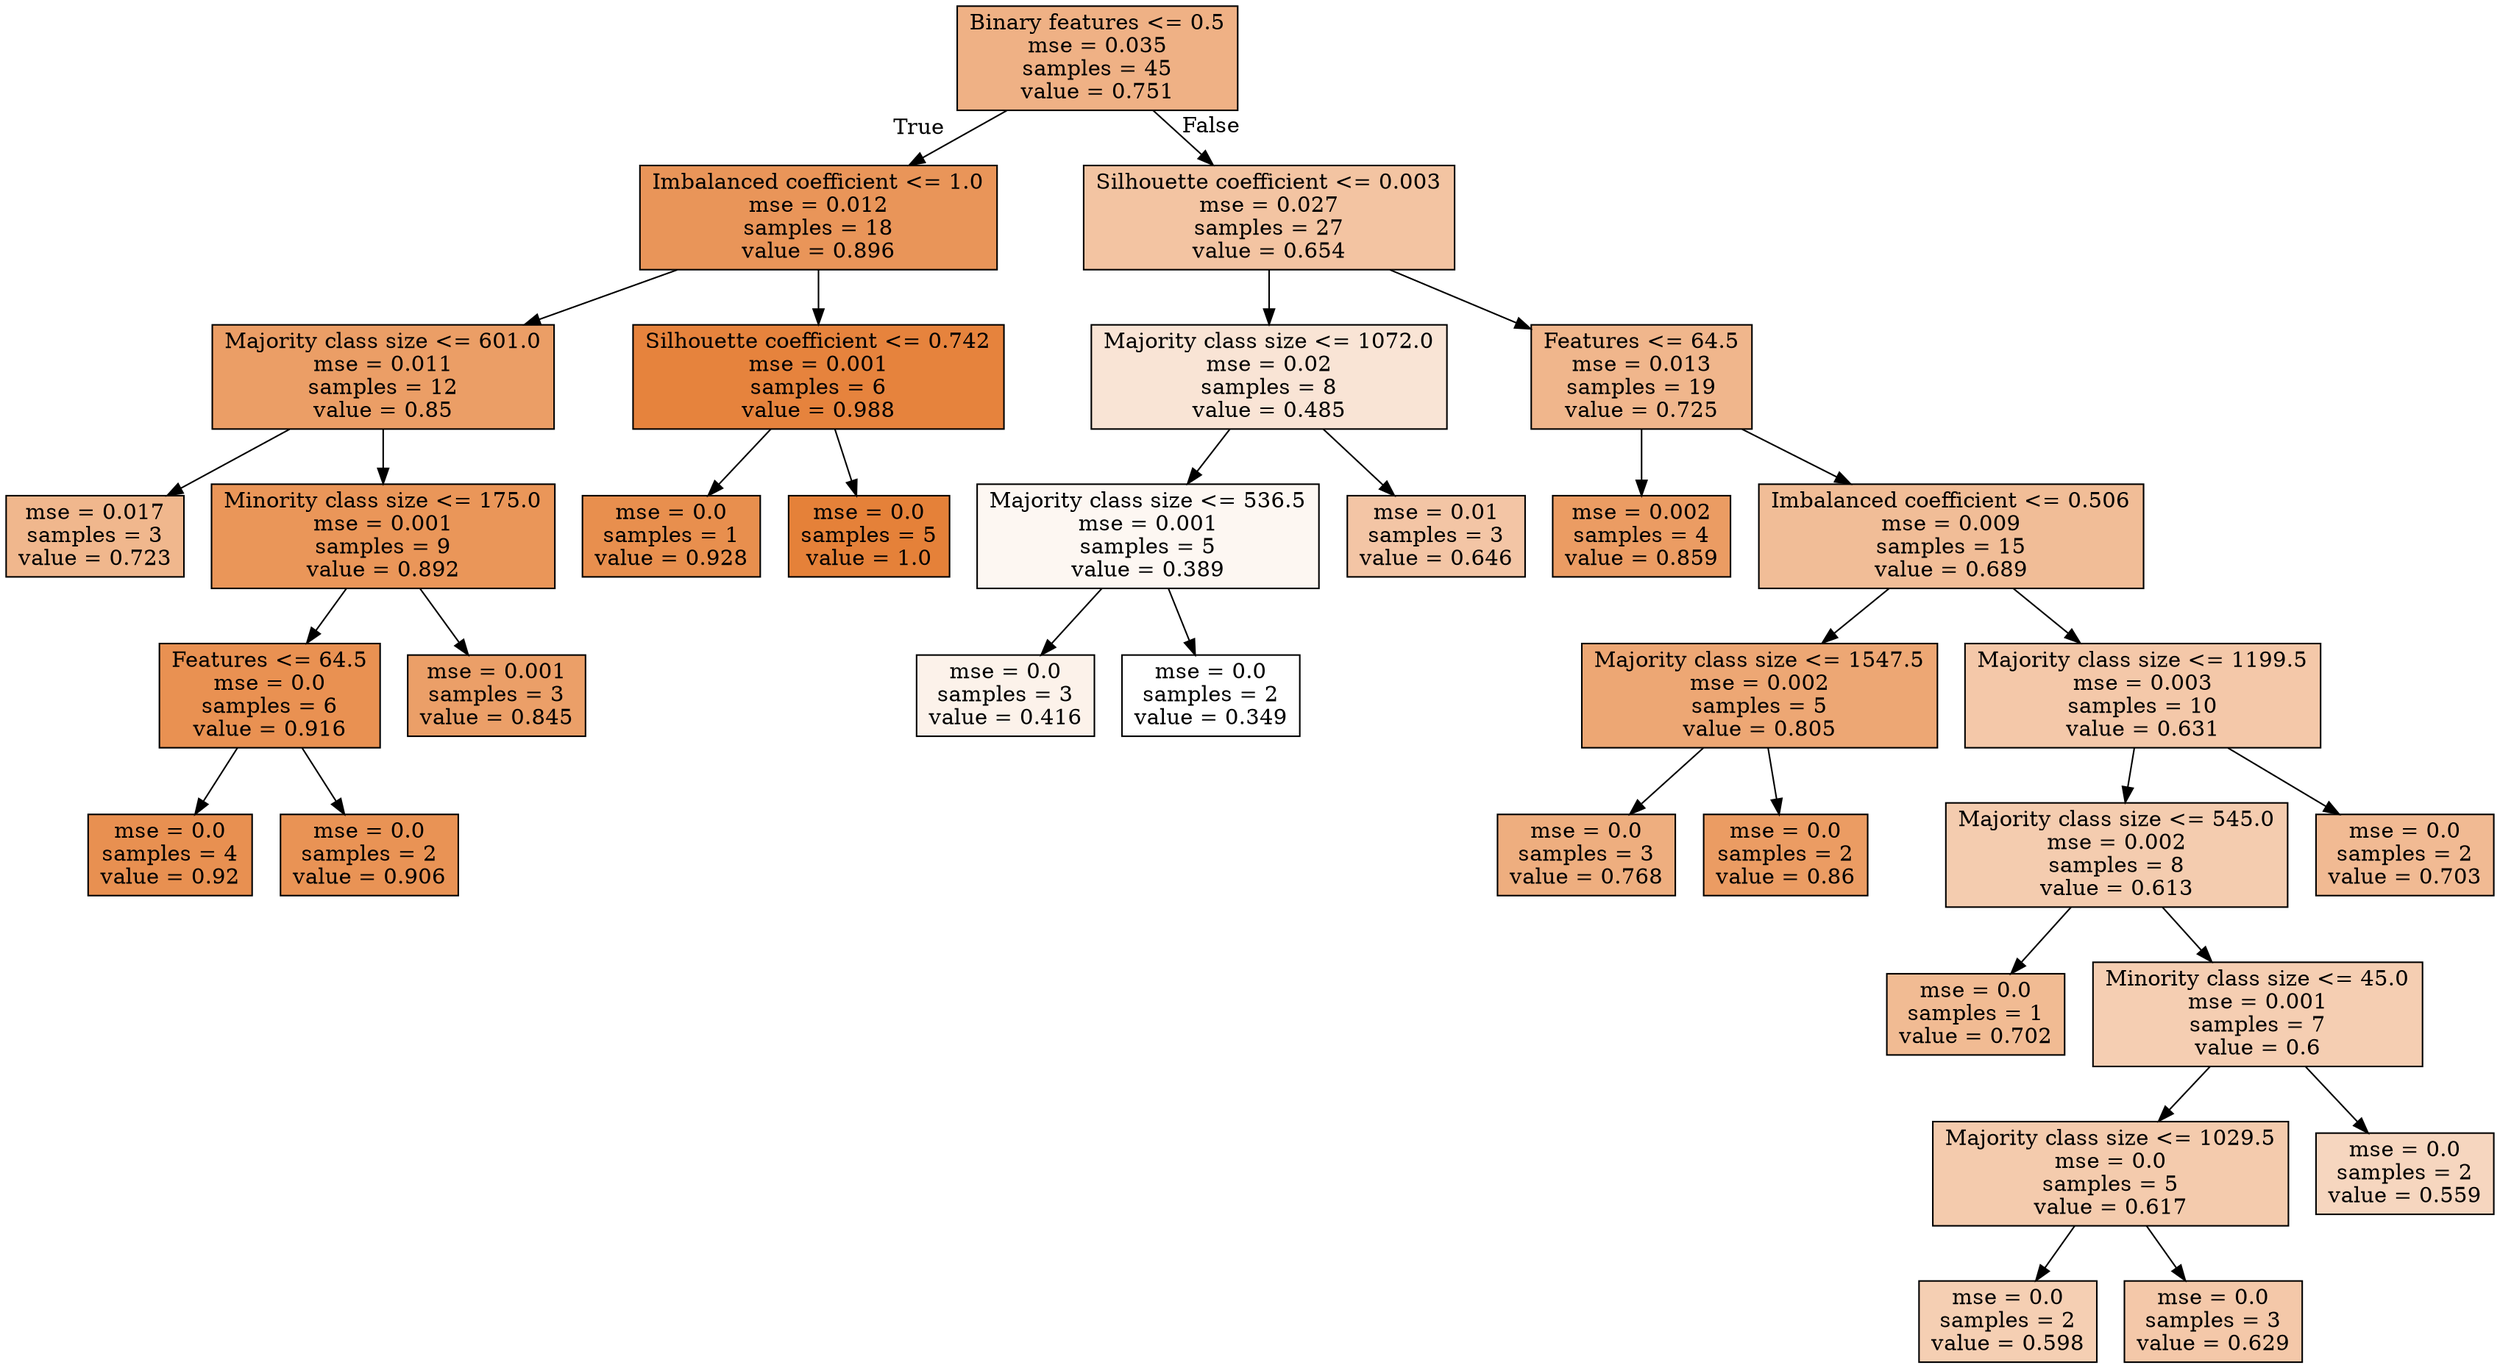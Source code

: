digraph Tree {
node [shape=box, style="filled", color="black"] ;
0 [label="Binary features <= 0.5\nmse = 0.035\nsamples = 45\nvalue = 0.751", fillcolor="#e581399d"] ;
1 [label="Imbalanced coefficient <= 1.0\nmse = 0.012\nsamples = 18\nvalue = 0.896", fillcolor="#e58139d6"] ;
0 -> 1 [labeldistance=2.5, labelangle=45, headlabel="True"] ;
2 [label="Majority class size <= 601.0\nmse = 0.011\nsamples = 12\nvalue = 0.85", fillcolor="#e58139c4"] ;
1 -> 2 ;
3 [label="mse = 0.017\nsamples = 3\nvalue = 0.723", fillcolor="#e5813992"] ;
2 -> 3 ;
4 [label="Minority class size <= 175.0\nmse = 0.001\nsamples = 9\nvalue = 0.892", fillcolor="#e58139d5"] ;
2 -> 4 ;
5 [label="Features <= 64.5\nmse = 0.0\nsamples = 6\nvalue = 0.916", fillcolor="#e58139de"] ;
4 -> 5 ;
6 [label="mse = 0.0\nsamples = 4\nvalue = 0.92", fillcolor="#e58139e0"] ;
5 -> 6 ;
7 [label="mse = 0.0\nsamples = 2\nvalue = 0.906", fillcolor="#e58139da"] ;
5 -> 7 ;
8 [label="mse = 0.001\nsamples = 3\nvalue = 0.845", fillcolor="#e58139c2"] ;
4 -> 8 ;
9 [label="Silhouette coefficient <= 0.742\nmse = 0.001\nsamples = 6\nvalue = 0.988", fillcolor="#e58139fa"] ;
1 -> 9 ;
10 [label="mse = 0.0\nsamples = 1\nvalue = 0.928", fillcolor="#e58139e3"] ;
9 -> 10 ;
11 [label="mse = 0.0\nsamples = 5\nvalue = 1.0", fillcolor="#e58139ff"] ;
9 -> 11 ;
12 [label="Silhouette coefficient <= 0.003\nmse = 0.027\nsamples = 27\nvalue = 0.654", fillcolor="#e5813977"] ;
0 -> 12 [labeldistance=2.5, labelangle=-45, headlabel="False"] ;
13 [label="Majority class size <= 1072.0\nmse = 0.02\nsamples = 8\nvalue = 0.485", fillcolor="#e5813935"] ;
12 -> 13 ;
14 [label="Majority class size <= 536.5\nmse = 0.001\nsamples = 5\nvalue = 0.389", fillcolor="#e5813910"] ;
13 -> 14 ;
15 [label="mse = 0.0\nsamples = 3\nvalue = 0.416", fillcolor="#e581391a"] ;
14 -> 15 ;
16 [label="mse = 0.0\nsamples = 2\nvalue = 0.349", fillcolor="#e5813900"] ;
14 -> 16 ;
17 [label="mse = 0.01\nsamples = 3\nvalue = 0.646", fillcolor="#e5813974"] ;
13 -> 17 ;
18 [label="Features <= 64.5\nmse = 0.013\nsamples = 19\nvalue = 0.725", fillcolor="#e5813993"] ;
12 -> 18 ;
19 [label="mse = 0.002\nsamples = 4\nvalue = 0.859", fillcolor="#e58139c8"] ;
18 -> 19 ;
20 [label="Imbalanced coefficient <= 0.506\nmse = 0.009\nsamples = 15\nvalue = 0.689", fillcolor="#e5813985"] ;
18 -> 20 ;
21 [label="Majority class size <= 1547.5\nmse = 0.002\nsamples = 5\nvalue = 0.805", fillcolor="#e58139b2"] ;
20 -> 21 ;
22 [label="mse = 0.0\nsamples = 3\nvalue = 0.768", fillcolor="#e58139a4"] ;
21 -> 22 ;
23 [label="mse = 0.0\nsamples = 2\nvalue = 0.86", fillcolor="#e58139c8"] ;
21 -> 23 ;
24 [label="Majority class size <= 1199.5\nmse = 0.003\nsamples = 10\nvalue = 0.631", fillcolor="#e581396e"] ;
20 -> 24 ;
25 [label="Majority class size <= 545.0\nmse = 0.002\nsamples = 8\nvalue = 0.613", fillcolor="#e5813967"] ;
24 -> 25 ;
26 [label="mse = 0.0\nsamples = 1\nvalue = 0.702", fillcolor="#e581398a"] ;
25 -> 26 ;
27 [label="Minority class size <= 45.0\nmse = 0.001\nsamples = 7\nvalue = 0.6", fillcolor="#e5813962"] ;
25 -> 27 ;
28 [label="Majority class size <= 1029.5\nmse = 0.0\nsamples = 5\nvalue = 0.617", fillcolor="#e5813969"] ;
27 -> 28 ;
29 [label="mse = 0.0\nsamples = 2\nvalue = 0.598", fillcolor="#e5813961"] ;
28 -> 29 ;
30 [label="mse = 0.0\nsamples = 3\nvalue = 0.629", fillcolor="#e581396e"] ;
28 -> 30 ;
31 [label="mse = 0.0\nsamples = 2\nvalue = 0.559", fillcolor="#e5813952"] ;
27 -> 31 ;
32 [label="mse = 0.0\nsamples = 2\nvalue = 0.703", fillcolor="#e581398b"] ;
24 -> 32 ;
}